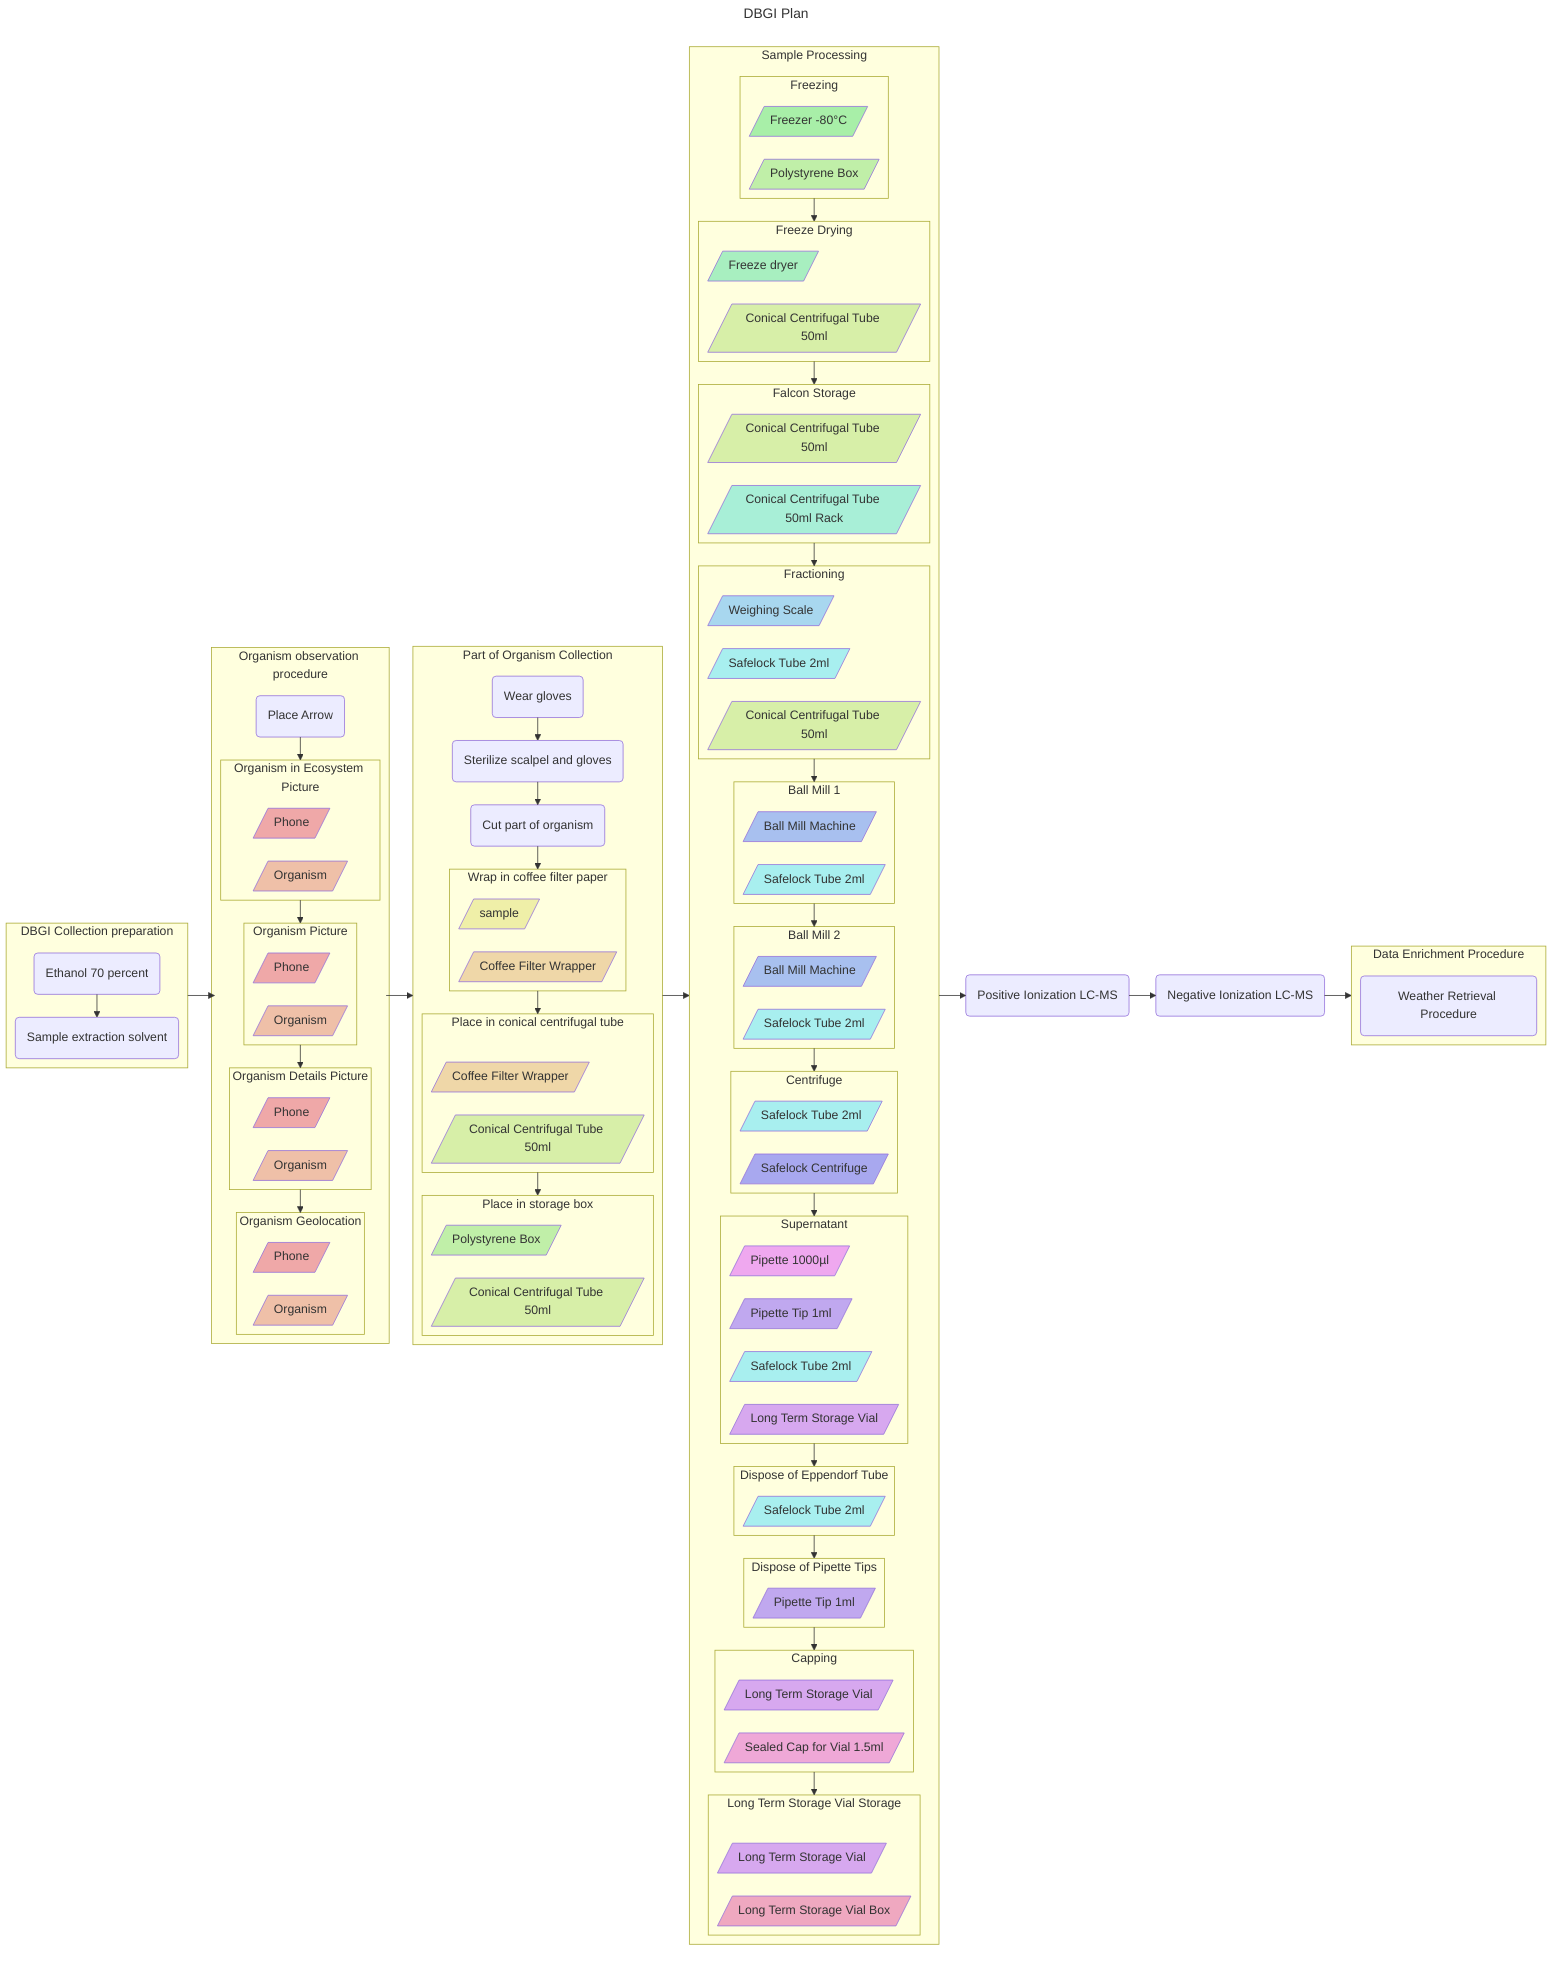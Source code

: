 ---
title: DBGI Plan
config:
  flowchart:
    defaultRenderer: "elk"
---
flowchart LR
classDef t0 fill: #efa8a8
classDef t1 fill: #efc0a8
classDef t2 fill: #efd7a8
classDef t3 fill: #efefa8
classDef t4 fill: #d7efa8
classDef t5 fill: #c0efa8
classDef t6 fill: #a8efa8
classDef t7 fill: #a8efc0
classDef t8 fill: #a8efd7
classDef t9 fill: #a8efef
classDef t10 fill: #a8d7ef
classDef t11 fill: #a8c0ef
classDef t12 fill: #a8a8ef
classDef t13 fill: #c0a8ef
classDef t14 fill: #d7a8ef
classDef t15 fill: #efa8ef
classDef t16 fill: #efa8d7
classDef t17 fill: #efa8c0
subgraph v2 ["`DBGI Collection preparation`"]
    direction TB
    v0@{shape: rounded, label: "Ethanol 70 percent"}
    v1@{shape: rounded, label: "Sample extraction solvent"}
end
subgraph v40 ["`Sample Processing`"]
    direction TB
    subgraph v5 ["`Freezing`"]
    direction LR
    v3@{shape: lean-r, label: "Polystyrene Box"}
class v3 t5
    v4@{shape: lean-r, label: "Freezer -80°C"}
class v4 t6
end
    subgraph v8 ["`Freeze Drying`"]
    direction LR
    v6@{shape: lean-r, label: "Conical Centrifugal Tube 50ml"}
class v6 t4
    v7@{shape: lean-r, label: "Freeze dryer"}
class v7 t7
end
    subgraph v11 ["`Falcon Storage`"]
    direction LR
    v9@{shape: lean-r, label: "Conical Centrifugal Tube 50ml"}
class v9 t4
    v10@{shape: lean-r, label: "Conical Centrifugal Tube 50ml Rack"}
class v10 t8
end
    subgraph v15 ["`Fractioning`"]
    direction LR
    v12@{shape: lean-r, label: "Safelock Tube 2ml"}
class v12 t9
    v13@{shape: lean-r, label: "Conical Centrifugal Tube 50ml"}
class v13 t4
    v14@{shape: lean-r, label: "Weighing Scale"}
class v14 t10
end
    subgraph v18 ["`Ball Mill 1`"]
    direction LR
    v16@{shape: lean-r, label: "Safelock Tube 2ml"}
class v16 t9
    v17@{shape: lean-r, label: "Ball Mill Machine"}
class v17 t11
end
    subgraph v21 ["`Ball Mill 2`"]
    direction LR
    v19@{shape: lean-r, label: "Safelock Tube 2ml"}
class v19 t9
    v20@{shape: lean-r, label: "Ball Mill Machine"}
class v20 t11
end
    subgraph v24 ["`Centrifuge`"]
    direction LR
    v22@{shape: lean-r, label: "Safelock Tube 2ml"}
class v22 t9
    v23@{shape: lean-r, label: "Safelock Centrifuge"}
class v23 t12
end
    subgraph v29 ["`Supernatant`"]
    direction LR
    v25@{shape: lean-r, label: "Pipette Tip 1ml"}
class v25 t13
    v26@{shape: lean-r, label: "Safelock Tube 2ml"}
class v26 t9
    v27@{shape: lean-r, label: "Long Term Storage Vial"}
class v27 t14
    v28@{shape: lean-r, label: "Pipette 1000µl"}
class v28 t15
end
    subgraph v32 ["`Capping`"]
    direction LR
    v30@{shape: lean-r, label: "Sealed Cap for Vial 1.5ml"}
class v30 t16
    v31@{shape: lean-r, label: "Long Term Storage Vial"}
class v31 t14
end
    subgraph v35 ["`Long Term Storage Vial Storage`"]
    direction LR
    v33@{shape: lean-r, label: "Long Term Storage Vial"}
class v33 t14
    v34@{shape: lean-r, label: "Long Term Storage Vial Box"}
class v34 t17
end
    subgraph v37 ["`Dispose of Eppendorf Tube`"]
    direction LR
    v36@{shape: lean-r, label: "Safelock Tube 2ml"}
class v36 t9
end
    subgraph v39 ["`Dispose of Pipette Tips`"]
    direction LR
    v38@{shape: lean-r, label: "Pipette Tip 1ml"}
class v38 t13
end
end
v41@{shape: rounded, label: "Positive Ionization LC-MS"}
v42@{shape: rounded, label: "Negative Ionization LC-MS"}
subgraph v56 ["`Organism observation procedure`"]
    direction TB
    v43@{shape: rounded, label: "Place Arrow"}
    subgraph v46 ["`Organism in Ecosystem Picture`"]
    direction LR
    v44@{shape: lean-r, label: "Phone"}
class v44 t0
    v45@{shape: lean-r, label: "Organism"}
class v45 t1
end
    subgraph v49 ["`Organism Picture`"]
    direction LR
    v47@{shape: lean-r, label: "Phone"}
class v47 t0
    v48@{shape: lean-r, label: "Organism"}
class v48 t1
end
    subgraph v52 ["`Organism Details Picture`"]
    direction LR
    v50@{shape: lean-r, label: "Phone"}
class v50 t0
    v51@{shape: lean-r, label: "Organism"}
class v51 t1
end
    subgraph v55 ["`Organism Geolocation`"]
    direction LR
    v53@{shape: lean-r, label: "Phone"}
class v53 t0
    v54@{shape: lean-r, label: "Organism"}
class v54 t1
end
end
subgraph v69 ["`Part of Organism Collection`"]
    direction TB
    v57@{shape: rounded, label: "Wear gloves"}
    v58@{shape: rounded, label: "Sterilize scalpel and gloves"}
    v59@{shape: rounded, label: "Cut part of organism"}
    subgraph v62 ["`Wrap in coffee filter paper`"]
    direction LR
    v60@{shape: lean-r, label: "Coffee Filter Wrapper"}
class v60 t2
    v61@{shape: lean-r, label: "sample"}
class v61 t3
end
    subgraph v65 ["`Place in conical centrifugal tube`"]
    direction LR
    v63@{shape: lean-r, label: "Coffee Filter Wrapper"}
class v63 t2
    v64@{shape: lean-r, label: "Conical Centrifugal Tube 50ml"}
class v64 t4
end
    subgraph v68 ["`Place in storage box`"]
    direction LR
    v66@{shape: lean-r, label: "Conical Centrifugal Tube 50ml"}
class v66 t4
    v67@{shape: lean-r, label: "Polystyrene Box"}
class v67 t5
end
end
subgraph v71 ["`Data Enrichment Procedure`"]
    direction TB
    v70@{shape: rounded, label: "Weather Retrieval Procedure"}
end
v0 e0@---> v1
v5 e1@---> v8
v8 e2@---> v11
v11 e3@---> v15
v15 e4@---> v18
v18 e5@---> v21
v21 e6@---> v24
v24 e7@---> v29
v29 e8@---> v37
v32 e9@---> v35
v37 e10@---> v39
v39 e11@---> v32
v43 e12@---> v46
v46 e13@---> v49
v49 e14@---> v52
v52 e15@---> v55
v57 e16@---> v58
v58 e17@---> v59
v59 e18@---> v62
v62 e19@---> v65
v65 e20@---> v68
v2 e21@---> v56
v40 e22@---> v41
v41 e23@---> v42
v42 e24@---> v71
v56 e25@---> v69
v69 e26@---> v40